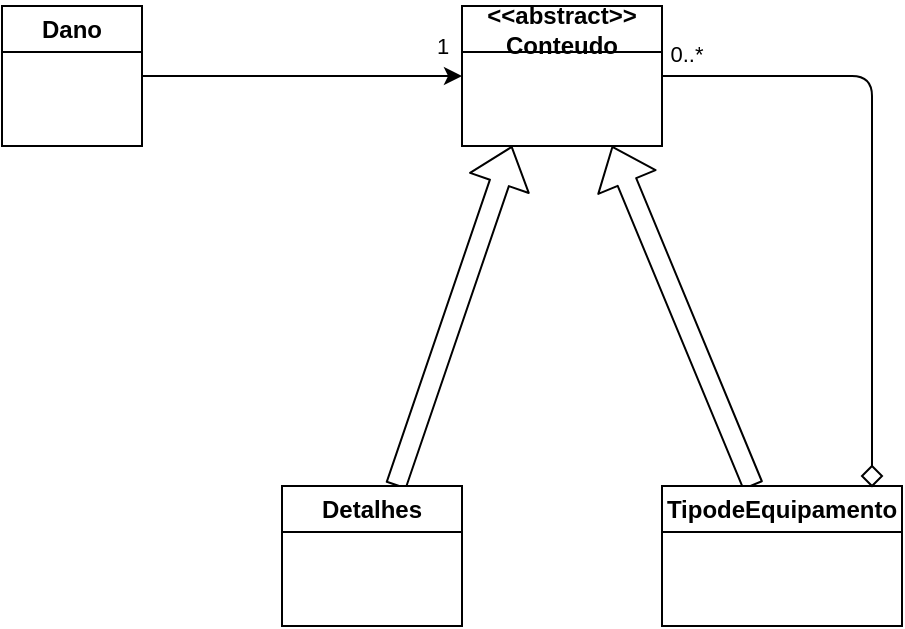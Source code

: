 <mxfile>
    <diagram id="bYGI3_gbGLMwBny8dNPZ" name="Page-1">
        <mxGraphModel dx="555" dy="480" grid="1" gridSize="10" guides="1" tooltips="1" connect="1" arrows="1" fold="1" page="1" pageScale="1" pageWidth="850" pageHeight="1100" math="0" shadow="0">
            <root>
                <mxCell id="0"/>
                <mxCell id="1" parent="0"/>
                <mxCell id="4" value="1" style="edgeStyle=none;html=1;entryX=0;entryY=0.5;entryDx=0;entryDy=0;" edge="1" parent="1" source="2" target="3">
                    <mxGeometry x="0.875" y="15" relative="1" as="geometry">
                        <mxPoint as="offset"/>
                    </mxGeometry>
                </mxCell>
                <mxCell id="2" value="Dano" style="swimlane;whiteSpace=wrap;html=1;" vertex="1" parent="1">
                    <mxGeometry x="190" y="130" width="70" height="70" as="geometry"/>
                </mxCell>
                <mxCell id="3" value="&amp;lt;&amp;lt;abstract&amp;gt;&amp;gt;&lt;br&gt;Conteudo&lt;br&gt;" style="swimlane;whiteSpace=wrap;html=1;" vertex="1" parent="1">
                    <mxGeometry x="420" y="130" width="100" height="70" as="geometry"/>
                </mxCell>
                <mxCell id="9" style="edgeStyle=none;html=1;entryX=0.25;entryY=1;entryDx=0;entryDy=0;shape=flexArrow;" edge="1" parent="1" source="5" target="3">
                    <mxGeometry relative="1" as="geometry"/>
                </mxCell>
                <mxCell id="5" value="Detalhes" style="swimlane;whiteSpace=wrap;html=1;" vertex="1" parent="1">
                    <mxGeometry x="330" y="370" width="90" height="70" as="geometry"/>
                </mxCell>
                <mxCell id="8" style="edgeStyle=none;html=1;entryX=0.75;entryY=1;entryDx=0;entryDy=0;shape=flexArrow;endArrow=block;endFill=0;strokeWidth=1;" edge="1" parent="1" source="7" target="3">
                    <mxGeometry relative="1" as="geometry"/>
                </mxCell>
                <mxCell id="7" value="TipodeEquipamento" style="swimlane;whiteSpace=wrap;html=1;" vertex="1" parent="1">
                    <mxGeometry x="520" y="370" width="120" height="70" as="geometry"/>
                </mxCell>
                <mxCell id="11" value="" style="rhombus;whiteSpace=wrap;html=1;fillStyle=solid;gradientColor=none;strokeColor=default;shadow=0;" vertex="1" parent="1">
                    <mxGeometry x="620" y="360" width="10" height="10" as="geometry"/>
                </mxCell>
                <mxCell id="13" value="" style="endArrow=none;html=1;strokeColor=default;exitX=1;exitY=0.5;exitDx=0;exitDy=0;entryX=0.5;entryY=0;entryDx=0;entryDy=0;" edge="1" parent="1" source="3" target="11">
                    <mxGeometry width="50" height="50" relative="1" as="geometry">
                        <mxPoint x="650" y="240" as="sourcePoint"/>
                        <mxPoint x="780" y="170" as="targetPoint"/>
                        <Array as="points">
                            <mxPoint x="625" y="165"/>
                        </Array>
                    </mxGeometry>
                </mxCell>
                <mxCell id="15" value="0..*" style="edgeLabel;html=1;align=center;verticalAlign=middle;resizable=0;points=[];" vertex="1" connectable="0" parent="13">
                    <mxGeometry x="-0.847" y="-3" relative="1" as="geometry">
                        <mxPoint x="-11" y="-14" as="offset"/>
                    </mxGeometry>
                </mxCell>
            </root>
        </mxGraphModel>
    </diagram>
</mxfile>